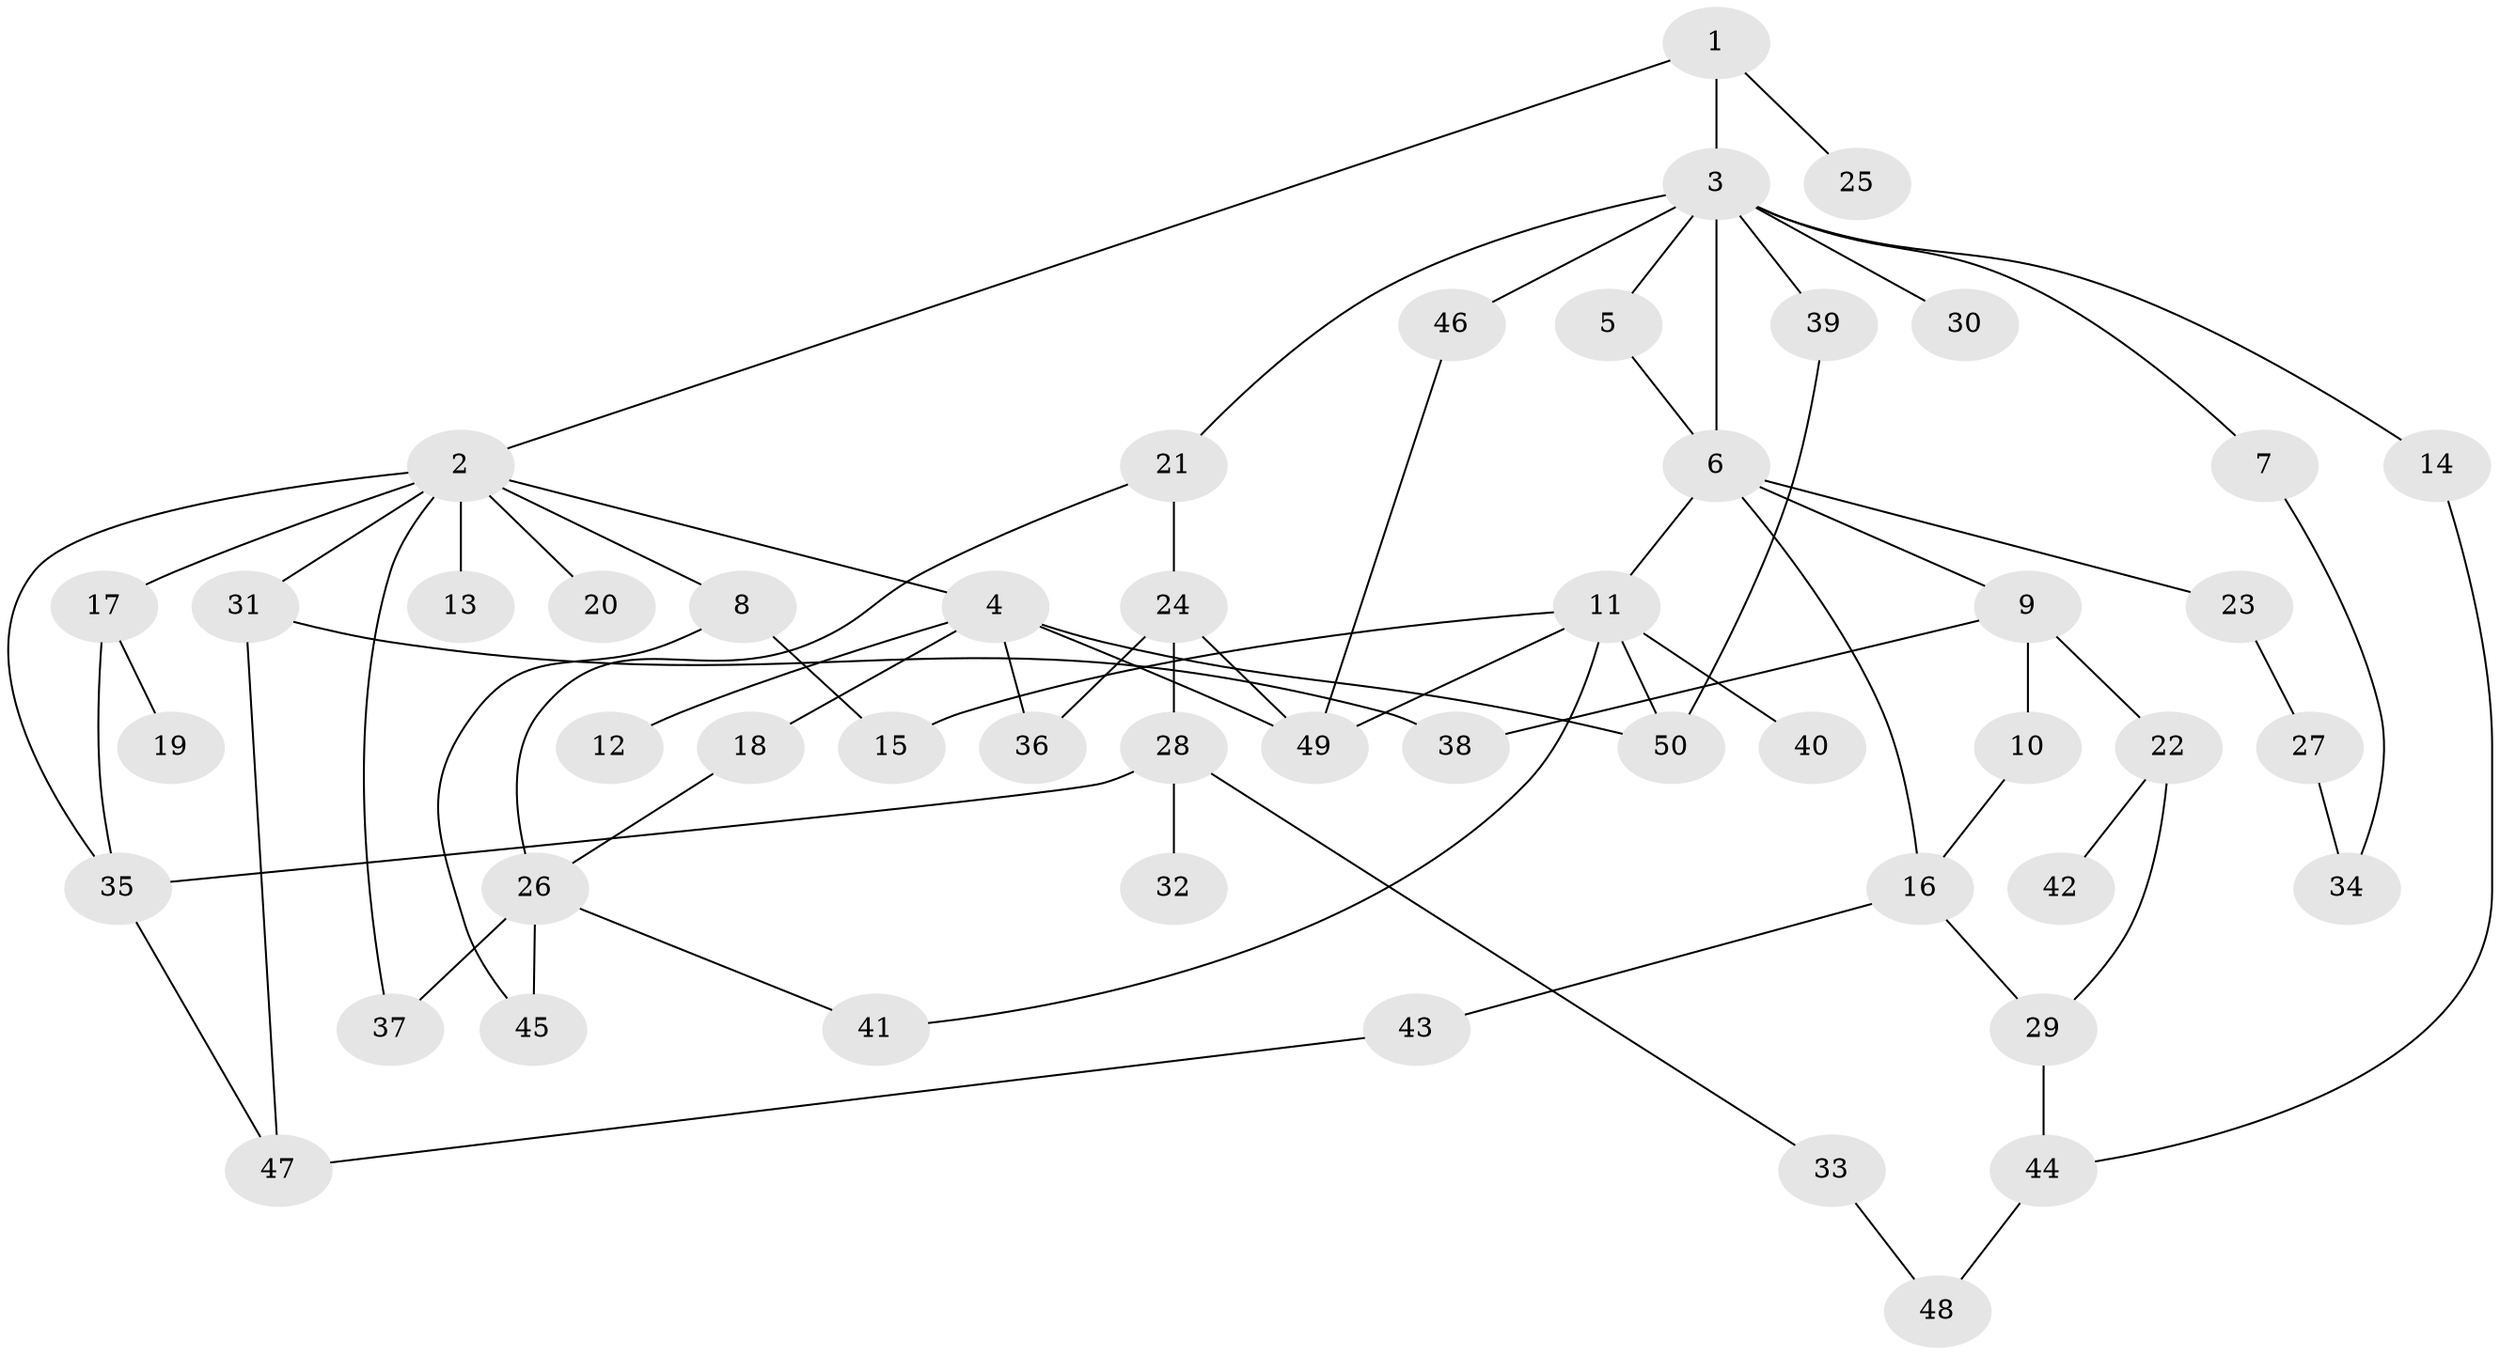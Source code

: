 // coarse degree distribution, {8: 0.06666666666666667, 4: 0.06666666666666667, 1: 0.3, 2: 0.3, 6: 0.1, 3: 0.1, 5: 0.06666666666666667}
// Generated by graph-tools (version 1.1) at 2025/45/03/04/25 21:45:36]
// undirected, 50 vertices, 71 edges
graph export_dot {
graph [start="1"]
  node [color=gray90,style=filled];
  1;
  2;
  3;
  4;
  5;
  6;
  7;
  8;
  9;
  10;
  11;
  12;
  13;
  14;
  15;
  16;
  17;
  18;
  19;
  20;
  21;
  22;
  23;
  24;
  25;
  26;
  27;
  28;
  29;
  30;
  31;
  32;
  33;
  34;
  35;
  36;
  37;
  38;
  39;
  40;
  41;
  42;
  43;
  44;
  45;
  46;
  47;
  48;
  49;
  50;
  1 -- 2;
  1 -- 3;
  1 -- 25;
  2 -- 4;
  2 -- 8;
  2 -- 13;
  2 -- 17;
  2 -- 20;
  2 -- 31;
  2 -- 35;
  2 -- 37;
  3 -- 5;
  3 -- 7;
  3 -- 14;
  3 -- 21;
  3 -- 30;
  3 -- 39;
  3 -- 46;
  3 -- 6;
  4 -- 12;
  4 -- 18;
  4 -- 49;
  4 -- 50;
  4 -- 36;
  5 -- 6;
  6 -- 9;
  6 -- 11;
  6 -- 16;
  6 -- 23;
  7 -- 34;
  8 -- 45;
  8 -- 15;
  9 -- 10;
  9 -- 22;
  9 -- 38;
  10 -- 16;
  11 -- 15;
  11 -- 40;
  11 -- 41;
  11 -- 49;
  11 -- 50;
  14 -- 44;
  16 -- 43;
  16 -- 29;
  17 -- 19;
  17 -- 35;
  18 -- 26;
  21 -- 24;
  21 -- 26;
  22 -- 29;
  22 -- 42;
  23 -- 27;
  24 -- 28;
  24 -- 36;
  24 -- 49;
  26 -- 37;
  26 -- 45;
  26 -- 41;
  27 -- 34;
  28 -- 32;
  28 -- 33;
  28 -- 35;
  29 -- 44;
  31 -- 47;
  31 -- 38;
  33 -- 48;
  35 -- 47;
  39 -- 50;
  43 -- 47;
  44 -- 48;
  46 -- 49;
}
